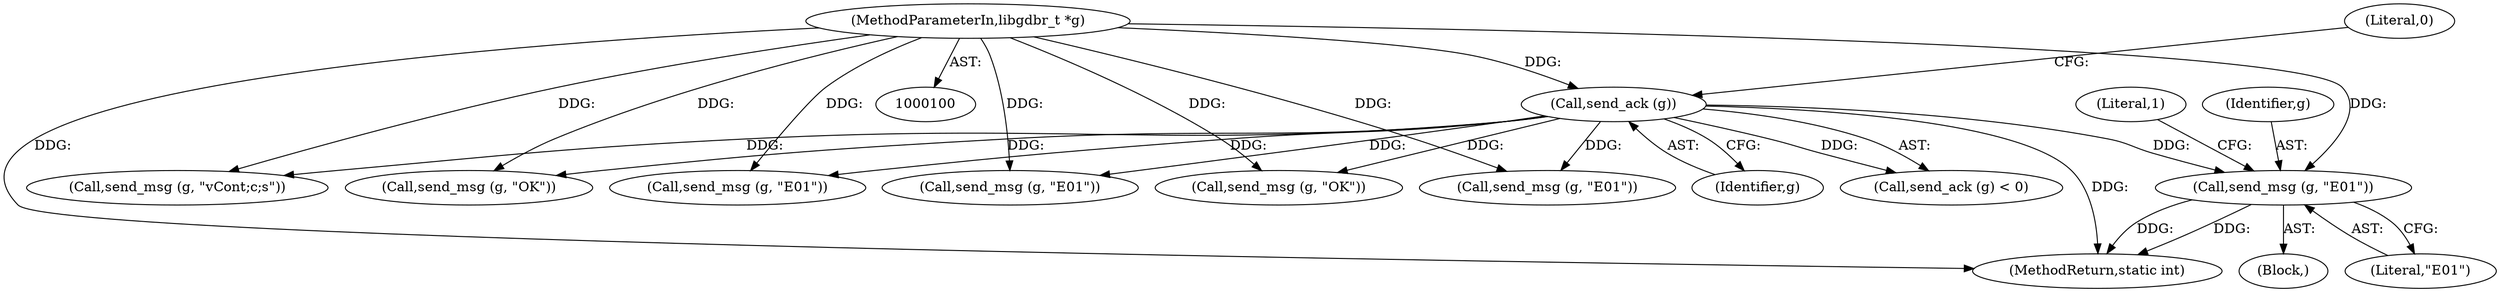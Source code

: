 digraph "0_radare2_796dd28aaa6b9fa76d99c42c4d5ff8b257cc2191@pointer" {
"1000199" [label="(Call,send_msg (g, \"E01\"))"];
"1000111" [label="(Call,send_ack (g))"];
"1000101" [label="(MethodParameterIn,libgdbr_t *g)"];
"1000113" [label="(Literal,0)"];
"1000204" [label="(Literal,1)"];
"1000201" [label="(Literal,\"E01\")"];
"1000151" [label="(Call,send_msg (g, \"E01\"))"];
"1000137" [label="(Call,send_msg (g, \"vCont;c;s\"))"];
"1000198" [label="(Block,)"];
"1000112" [label="(Identifier,g)"];
"1000111" [label="(Call,send_ack (g))"];
"1000110" [label="(Call,send_ack (g) < 0)"];
"1000101" [label="(MethodParameterIn,libgdbr_t *g)"];
"1000179" [label="(Call,send_msg (g, \"E01\"))"];
"1000211" [label="(Call,send_msg (g, \"E01\"))"];
"1000217" [label="(MethodReturn,static int)"];
"1000199" [label="(Call,send_msg (g, \"E01\"))"];
"1000206" [label="(Call,send_msg (g, \"OK\"))"];
"1000200" [label="(Identifier,g)"];
"1000186" [label="(Call,send_msg (g, \"OK\"))"];
"1000199" -> "1000198"  [label="AST: "];
"1000199" -> "1000201"  [label="CFG: "];
"1000200" -> "1000199"  [label="AST: "];
"1000201" -> "1000199"  [label="AST: "];
"1000204" -> "1000199"  [label="CFG: "];
"1000199" -> "1000217"  [label="DDG: "];
"1000199" -> "1000217"  [label="DDG: "];
"1000111" -> "1000199"  [label="DDG: "];
"1000101" -> "1000199"  [label="DDG: "];
"1000111" -> "1000110"  [label="AST: "];
"1000111" -> "1000112"  [label="CFG: "];
"1000112" -> "1000111"  [label="AST: "];
"1000113" -> "1000111"  [label="CFG: "];
"1000111" -> "1000217"  [label="DDG: "];
"1000111" -> "1000110"  [label="DDG: "];
"1000101" -> "1000111"  [label="DDG: "];
"1000111" -> "1000137"  [label="DDG: "];
"1000111" -> "1000151"  [label="DDG: "];
"1000111" -> "1000179"  [label="DDG: "];
"1000111" -> "1000186"  [label="DDG: "];
"1000111" -> "1000206"  [label="DDG: "];
"1000111" -> "1000211"  [label="DDG: "];
"1000101" -> "1000100"  [label="AST: "];
"1000101" -> "1000217"  [label="DDG: "];
"1000101" -> "1000137"  [label="DDG: "];
"1000101" -> "1000151"  [label="DDG: "];
"1000101" -> "1000179"  [label="DDG: "];
"1000101" -> "1000186"  [label="DDG: "];
"1000101" -> "1000206"  [label="DDG: "];
"1000101" -> "1000211"  [label="DDG: "];
}
